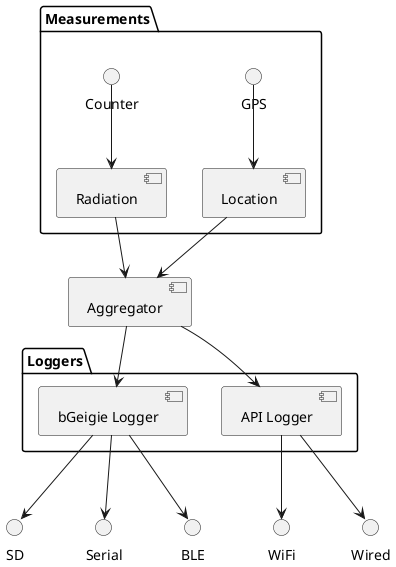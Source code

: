 @startuml

package "Measurements" {
  GPS -d-> [ Location ]
  Counter -d-> [ Radiation ]
}

[ Radiation ] -d-> [ Aggregator ]
[ Location ] -d-> [ Aggregator ]

package "Loggers" {
  [ Aggregator ] -d-> [ bGeigie Logger ]
  [ Aggregator ] -d-> [ API Logger ]
}

[ bGeigie Logger ] -d-> SD
[ bGeigie Logger ] -d-> Serial
[ bGeigie Logger ] -d-> BLE
[ API Logger ] -d-> WiFi
[ API Logger ] -d-> Wired

@enduml

